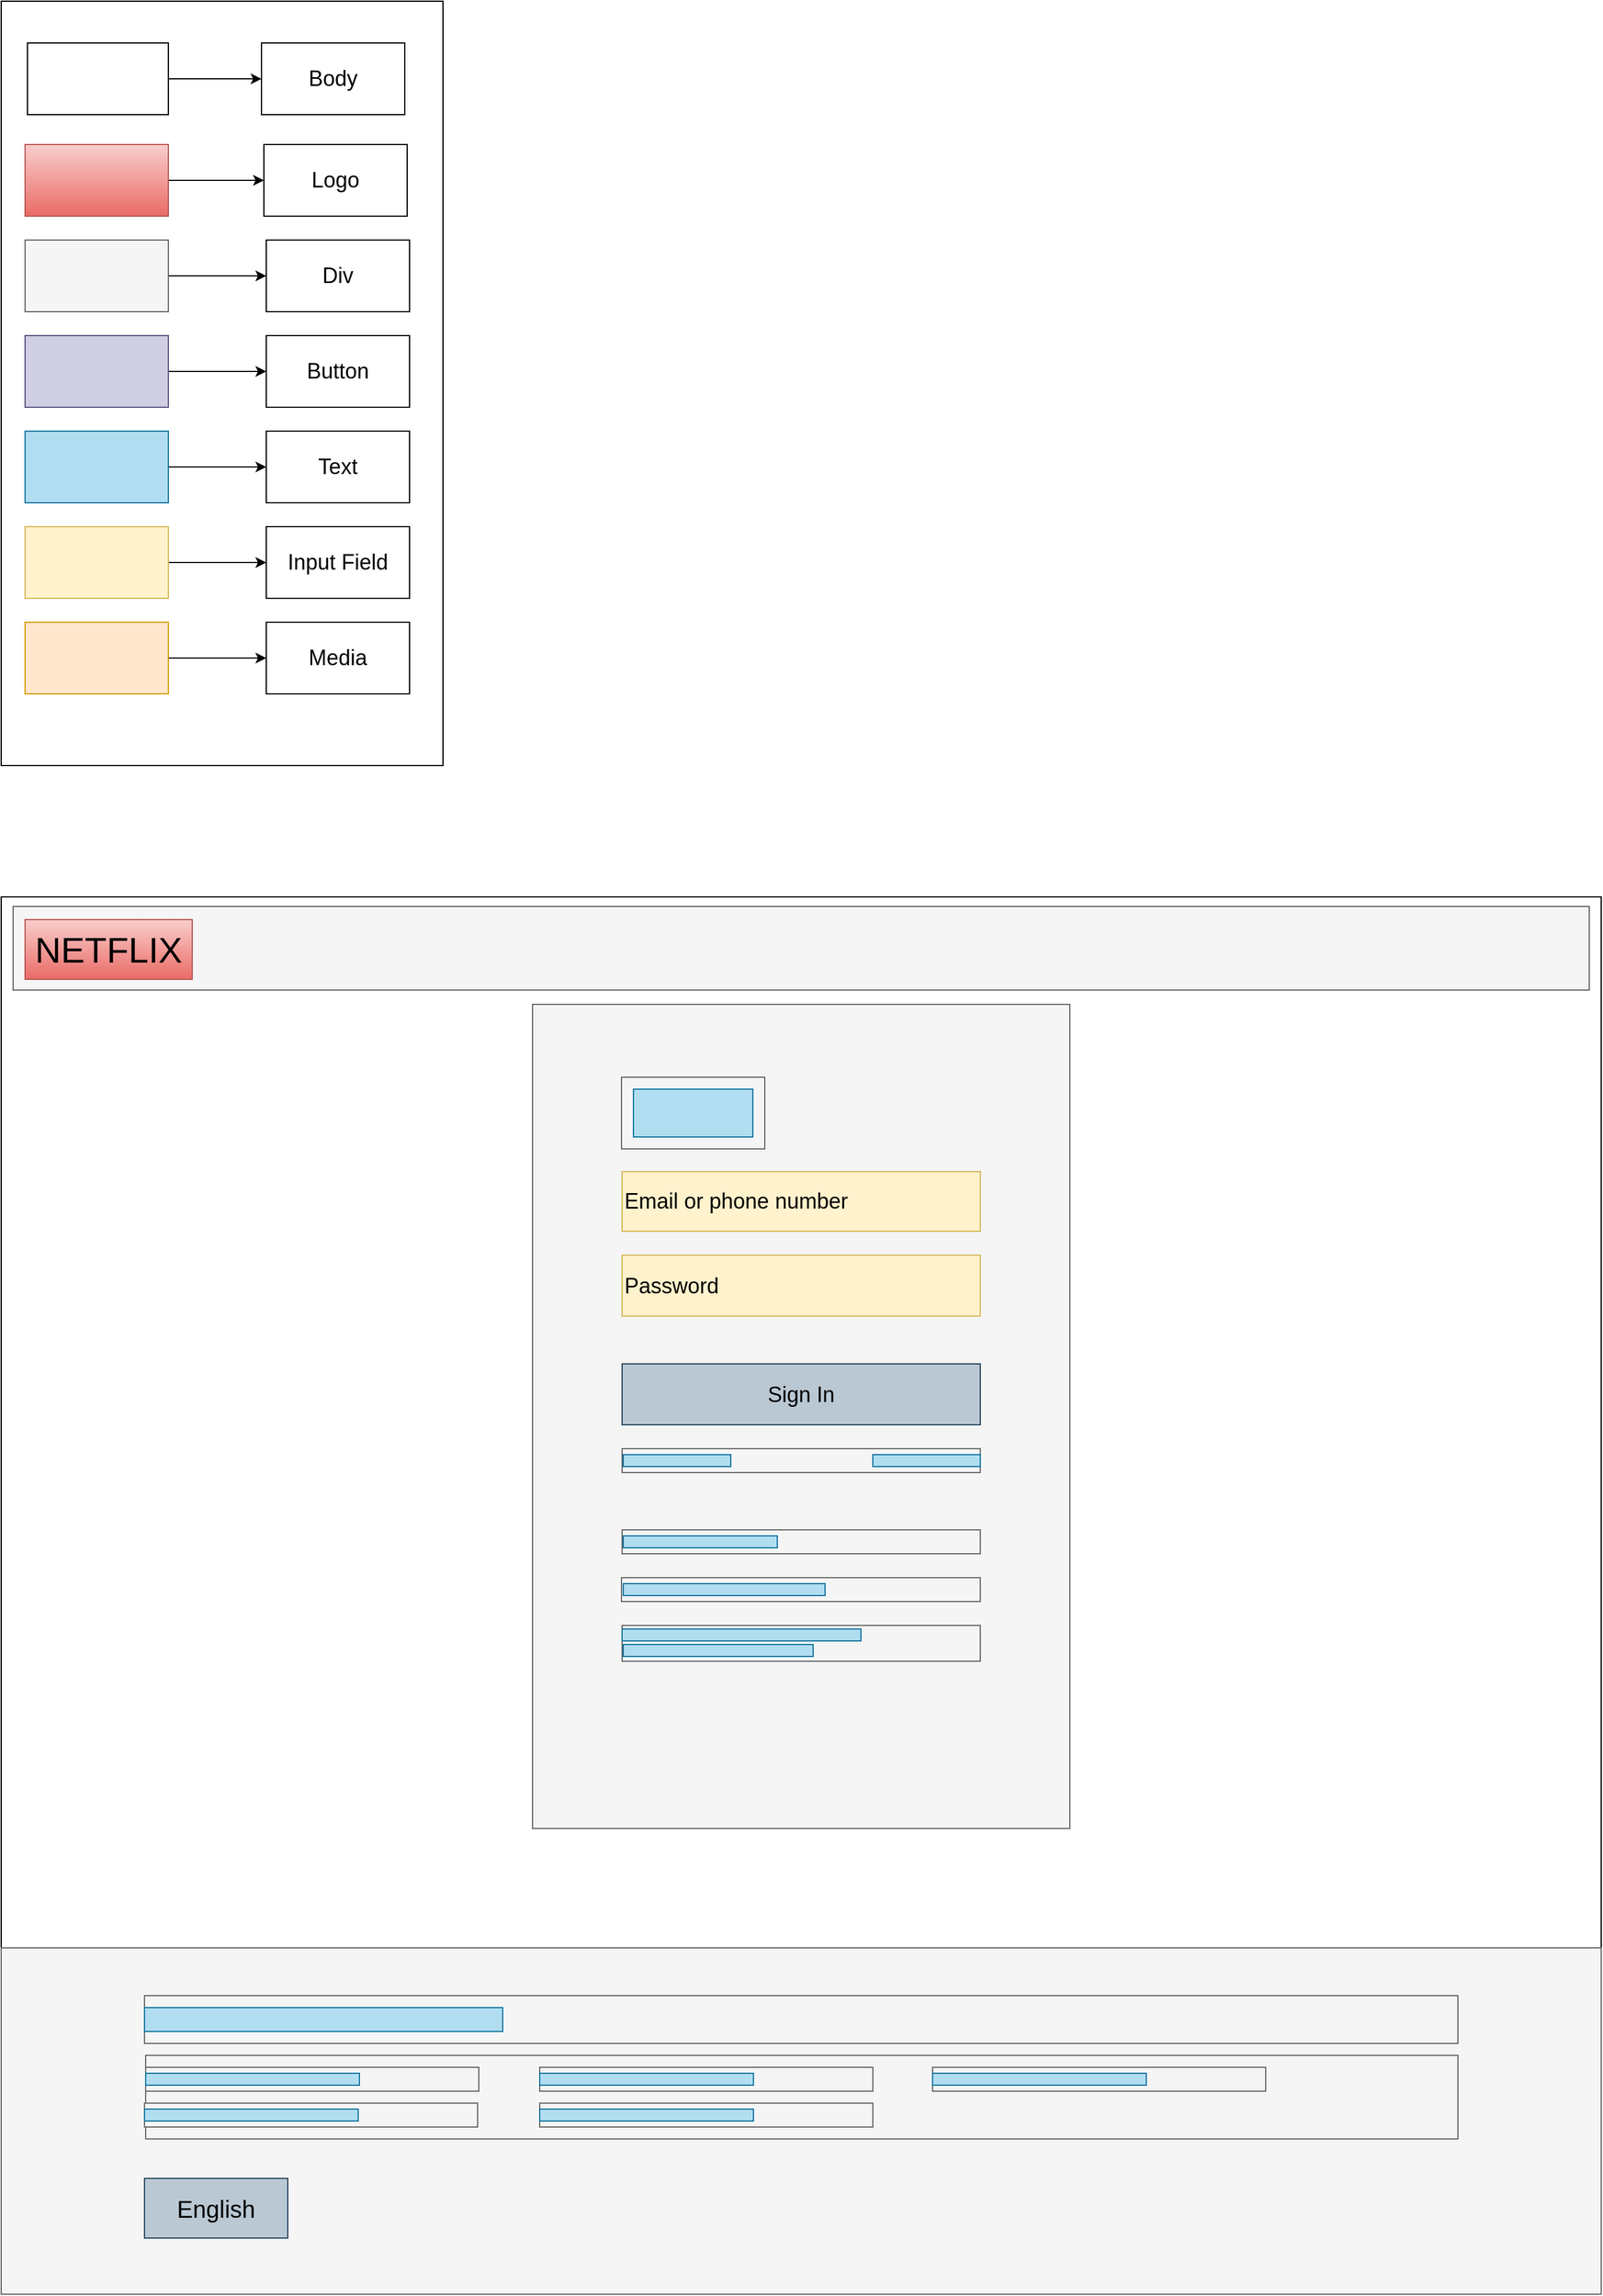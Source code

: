 <mxfile version="14.9.6" type="device"><diagram id="etJEK7x2E4yjvNQ2f7yJ" name="Page-1"><mxGraphModel dx="2380" dy="2524" grid="1" gridSize="10" guides="1" tooltips="1" connect="1" arrows="1" fold="1" page="1" pageScale="1" pageWidth="850" pageHeight="1100" math="0" shadow="0"><root><mxCell id="0"/><mxCell id="1" parent="0"/><mxCell id="lDqZAQGnZ4rHtFFNfH8--36" value="" style="rounded=0;whiteSpace=wrap;html=1;" parent="1" vertex="1"><mxGeometry x="100" y="130" width="1340" height="1110" as="geometry"/></mxCell><mxCell id="lDqZAQGnZ4rHtFFNfH8--2" value="" style="rounded=0;whiteSpace=wrap;html=1;fillColor=#f5f5f5;strokeColor=#666666;fontColor=#333333;" parent="1" vertex="1"><mxGeometry x="110" y="138" width="1320" height="70" as="geometry"/></mxCell><mxCell id="lDqZAQGnZ4rHtFFNfH8--3" value="&lt;font style=&quot;font-size: 30px&quot;&gt;NETFLIX&lt;/font&gt;" style="rounded=0;whiteSpace=wrap;html=1;gradientColor=#ea6b66;fillColor=#f8cecc;strokeColor=#b85450;" parent="1" vertex="1"><mxGeometry x="120" y="149" width="140" height="50" as="geometry"/></mxCell><mxCell id="lDqZAQGnZ4rHtFFNfH8--4" value="" style="rounded=0;whiteSpace=wrap;html=1;fillColor=#f5f5f5;strokeColor=#666666;fontColor=#333333;" parent="1" vertex="1"><mxGeometry x="545" y="220" width="450" height="690" as="geometry"/></mxCell><mxCell id="lDqZAQGnZ4rHtFFNfH8--15" value="&lt;font style=&quot;font-size: 18px&quot;&gt;Email or phone number&lt;/font&gt;" style="rounded=0;whiteSpace=wrap;html=1;align=left;fillColor=#fff2cc;strokeColor=#d6b656;" parent="1" vertex="1"><mxGeometry x="620" y="360" width="300" height="50" as="geometry"/></mxCell><mxCell id="lDqZAQGnZ4rHtFFNfH8--16" value="&lt;span style=&quot;font-size: 18px&quot;&gt;Password&lt;/span&gt;" style="rounded=0;whiteSpace=wrap;html=1;align=left;fillColor=#fff2cc;strokeColor=#d6b656;" parent="1" vertex="1"><mxGeometry x="620" y="430" width="300" height="51" as="geometry"/></mxCell><mxCell id="lDqZAQGnZ4rHtFFNfH8--18" value="&lt;div style=&quot;text-align: left&quot;&gt;&lt;span style=&quot;font-size: 18px&quot;&gt;Sign In&lt;/span&gt;&lt;/div&gt;" style="rounded=0;whiteSpace=wrap;html=1;fillColor=#bac8d3;strokeColor=#23445d;" parent="1" vertex="1"><mxGeometry x="620" y="521" width="300" height="51" as="geometry"/></mxCell><mxCell id="lDqZAQGnZ4rHtFFNfH8--21" value="" style="rounded=0;whiteSpace=wrap;html=1;fillColor=#f5f5f5;strokeColor=#666666;fontColor=#333333;" parent="1" vertex="1"><mxGeometry x="620" y="592" width="300" height="20" as="geometry"/></mxCell><mxCell id="lDqZAQGnZ4rHtFFNfH8--22" value="" style="rounded=0;whiteSpace=wrap;html=1;fillColor=#b1ddf0;strokeColor=#10739e;" parent="1" vertex="1"><mxGeometry x="621" y="597" width="90" height="10" as="geometry"/></mxCell><mxCell id="lDqZAQGnZ4rHtFFNfH8--24" value="" style="rounded=0;whiteSpace=wrap;html=1;fillColor=#f5f5f5;strokeColor=#666666;fontColor=#333333;" parent="1" vertex="1"><mxGeometry x="620" y="660" width="300" height="20" as="geometry"/></mxCell><mxCell id="lDqZAQGnZ4rHtFFNfH8--25" value="" style="rounded=0;whiteSpace=wrap;html=1;fillColor=#f5f5f5;strokeColor=#666666;fontColor=#333333;" parent="1" vertex="1"><mxGeometry x="619.5" y="700" width="300.5" height="20" as="geometry"/></mxCell><mxCell id="lDqZAQGnZ4rHtFFNfH8--27" value="" style="rounded=0;whiteSpace=wrap;html=1;fillColor=#f5f5f5;strokeColor=#666666;fontColor=#333333;" parent="1" vertex="1"><mxGeometry x="620" y="740" width="300" height="30" as="geometry"/></mxCell><mxCell id="lDqZAQGnZ4rHtFFNfH8--30" value="" style="rounded=0;whiteSpace=wrap;html=1;fillColor=#b1ddf0;strokeColor=#10739e;" parent="1" vertex="1"><mxGeometry x="830" y="597" width="90" height="10" as="geometry"/></mxCell><mxCell id="lDqZAQGnZ4rHtFFNfH8--31" value="" style="rounded=0;whiteSpace=wrap;html=1;fillColor=#b1ddf0;strokeColor=#10739e;" parent="1" vertex="1"><mxGeometry x="621" y="665" width="129" height="10" as="geometry"/></mxCell><mxCell id="lDqZAQGnZ4rHtFFNfH8--32" value="" style="rounded=0;whiteSpace=wrap;html=1;fillColor=#b1ddf0;strokeColor=#10739e;" parent="1" vertex="1"><mxGeometry x="621" y="705" width="169" height="10" as="geometry"/></mxCell><mxCell id="lDqZAQGnZ4rHtFFNfH8--33" value="" style="rounded=0;whiteSpace=wrap;html=1;fillColor=#b1ddf0;strokeColor=#10739e;" parent="1" vertex="1"><mxGeometry x="620" y="743" width="200" height="10" as="geometry"/></mxCell><mxCell id="lDqZAQGnZ4rHtFFNfH8--34" value="" style="rounded=0;whiteSpace=wrap;html=1;fillColor=#b1ddf0;strokeColor=#10739e;" parent="1" vertex="1"><mxGeometry x="621" y="756" width="159" height="10" as="geometry"/></mxCell><mxCell id="lDqZAQGnZ4rHtFFNfH8--37" value="" style="rounded=0;whiteSpace=wrap;html=1;fillColor=#f5f5f5;strokeColor=#666666;fontColor=#333333;" parent="1" vertex="1"><mxGeometry x="100" y="1010" width="1340" height="290" as="geometry"/></mxCell><mxCell id="lDqZAQGnZ4rHtFFNfH8--41" value="" style="rounded=0;whiteSpace=wrap;html=1;fillColor=#f5f5f5;strokeColor=#666666;fontColor=#333333;" parent="1" vertex="1"><mxGeometry x="220" y="1050" width="1100" height="40" as="geometry"/></mxCell><mxCell id="lDqZAQGnZ4rHtFFNfH8--42" value="" style="rounded=0;whiteSpace=wrap;html=1;fillColor=#b1ddf0;strokeColor=#10739e;" parent="1" vertex="1"><mxGeometry x="220" y="1060" width="300" height="20" as="geometry"/></mxCell><mxCell id="lDqZAQGnZ4rHtFFNfH8--43" value="&lt;font style=&quot;font-size: 20px&quot;&gt;English&lt;/font&gt;" style="rounded=0;whiteSpace=wrap;html=1;fillColor=#bac8d3;strokeColor=#23445d;" parent="1" vertex="1"><mxGeometry x="220" y="1203" width="120" height="50" as="geometry"/></mxCell><mxCell id="lDqZAQGnZ4rHtFFNfH8--45" value="" style="rounded=0;whiteSpace=wrap;html=1;fillColor=#f5f5f5;strokeColor=#666666;fontColor=#333333;" parent="1" vertex="1"><mxGeometry x="221" y="1100" width="1099" height="70" as="geometry"/></mxCell><mxCell id="tVVIQh_39S3Lyfxt7j7n-1" value="" style="rounded=0;whiteSpace=wrap;html=1;strokeColor=#000000;gradientColor=none;" vertex="1" parent="1"><mxGeometry x="100" y="-620" width="370" height="640" as="geometry"/></mxCell><mxCell id="tVVIQh_39S3Lyfxt7j7n-2" style="edgeStyle=orthogonalEdgeStyle;rounded=0;orthogonalLoop=1;jettySize=auto;html=1;" edge="1" parent="1" source="tVVIQh_39S3Lyfxt7j7n-3" target="tVVIQh_39S3Lyfxt7j7n-14"><mxGeometry relative="1" as="geometry"/></mxCell><mxCell id="tVVIQh_39S3Lyfxt7j7n-3" value="" style="rounded=0;whiteSpace=wrap;html=1;strokeColor=#b85450;gradientColor=#ea6b66;fillColor=#f8cecc;" vertex="1" parent="1"><mxGeometry x="120" y="-500" width="120" height="60" as="geometry"/></mxCell><mxCell id="tVVIQh_39S3Lyfxt7j7n-4" style="edgeStyle=orthogonalEdgeStyle;rounded=0;orthogonalLoop=1;jettySize=auto;html=1;" edge="1" parent="1" source="tVVIQh_39S3Lyfxt7j7n-5" target="tVVIQh_39S3Lyfxt7j7n-15"><mxGeometry relative="1" as="geometry"/></mxCell><mxCell id="tVVIQh_39S3Lyfxt7j7n-5" value="" style="rounded=0;whiteSpace=wrap;html=1;strokeColor=#666666;fillColor=#f5f5f5;fontColor=#333333;" vertex="1" parent="1"><mxGeometry x="120" y="-420" width="120" height="60" as="geometry"/></mxCell><mxCell id="tVVIQh_39S3Lyfxt7j7n-6" style="edgeStyle=orthogonalEdgeStyle;rounded=0;orthogonalLoop=1;jettySize=auto;html=1;entryX=0;entryY=0.5;entryDx=0;entryDy=0;" edge="1" parent="1" source="tVVIQh_39S3Lyfxt7j7n-7" target="tVVIQh_39S3Lyfxt7j7n-16"><mxGeometry relative="1" as="geometry"/></mxCell><mxCell id="tVVIQh_39S3Lyfxt7j7n-7" value="" style="rounded=0;whiteSpace=wrap;html=1;strokeColor=#56517e;fillColor=#d0cee2;" vertex="1" parent="1"><mxGeometry x="120" y="-340" width="120" height="60" as="geometry"/></mxCell><mxCell id="tVVIQh_39S3Lyfxt7j7n-8" style="edgeStyle=orthogonalEdgeStyle;rounded=0;orthogonalLoop=1;jettySize=auto;html=1;entryX=0;entryY=0.5;entryDx=0;entryDy=0;" edge="1" parent="1" source="tVVIQh_39S3Lyfxt7j7n-9" target="tVVIQh_39S3Lyfxt7j7n-17"><mxGeometry relative="1" as="geometry"/></mxCell><mxCell id="tVVIQh_39S3Lyfxt7j7n-9" value="" style="rounded=0;whiteSpace=wrap;html=1;strokeColor=#10739e;fillColor=#b1ddf0;" vertex="1" parent="1"><mxGeometry x="120" y="-260" width="120" height="60" as="geometry"/></mxCell><mxCell id="tVVIQh_39S3Lyfxt7j7n-10" style="edgeStyle=orthogonalEdgeStyle;rounded=0;orthogonalLoop=1;jettySize=auto;html=1;" edge="1" parent="1" source="tVVIQh_39S3Lyfxt7j7n-11" target="tVVIQh_39S3Lyfxt7j7n-18"><mxGeometry relative="1" as="geometry"/></mxCell><mxCell id="tVVIQh_39S3Lyfxt7j7n-11" value="" style="rounded=0;whiteSpace=wrap;html=1;strokeColor=#d6b656;fillColor=#fff2cc;" vertex="1" parent="1"><mxGeometry x="120" y="-180" width="120" height="60" as="geometry"/></mxCell><mxCell id="tVVIQh_39S3Lyfxt7j7n-12" style="edgeStyle=orthogonalEdgeStyle;rounded=0;orthogonalLoop=1;jettySize=auto;html=1;" edge="1" parent="1" source="tVVIQh_39S3Lyfxt7j7n-13" target="tVVIQh_39S3Lyfxt7j7n-19"><mxGeometry relative="1" as="geometry"/></mxCell><mxCell id="tVVIQh_39S3Lyfxt7j7n-13" value="" style="rounded=0;whiteSpace=wrap;html=1;strokeColor=#d79b00;fillColor=#ffe6cc;" vertex="1" parent="1"><mxGeometry x="120" y="-100" width="120" height="60" as="geometry"/></mxCell><mxCell id="tVVIQh_39S3Lyfxt7j7n-14" value="&lt;font style=&quot;font-size: 18px&quot;&gt;Logo&lt;/font&gt;" style="rounded=0;whiteSpace=wrap;html=1;strokeColor=#000000;gradientColor=none;" vertex="1" parent="1"><mxGeometry x="320" y="-500" width="120" height="60" as="geometry"/></mxCell><mxCell id="tVVIQh_39S3Lyfxt7j7n-15" value="&lt;span style=&quot;font-size: 18px&quot;&gt;Div&lt;/span&gt;" style="rounded=0;whiteSpace=wrap;html=1;strokeColor=#000000;gradientColor=none;" vertex="1" parent="1"><mxGeometry x="322" y="-420" width="120" height="60" as="geometry"/></mxCell><mxCell id="tVVIQh_39S3Lyfxt7j7n-16" value="&lt;span style=&quot;font-size: 18px&quot;&gt;Button&lt;/span&gt;" style="rounded=0;whiteSpace=wrap;html=1;strokeColor=#000000;gradientColor=none;" vertex="1" parent="1"><mxGeometry x="322" y="-340" width="120" height="60" as="geometry"/></mxCell><mxCell id="tVVIQh_39S3Lyfxt7j7n-17" value="&lt;span style=&quot;font-size: 18px&quot;&gt;Text&lt;/span&gt;" style="rounded=0;whiteSpace=wrap;html=1;strokeColor=#000000;gradientColor=none;" vertex="1" parent="1"><mxGeometry x="322" y="-260" width="120" height="60" as="geometry"/></mxCell><mxCell id="tVVIQh_39S3Lyfxt7j7n-18" value="&lt;span style=&quot;font-size: 18px&quot;&gt;Input Field&lt;/span&gt;" style="rounded=0;whiteSpace=wrap;html=1;strokeColor=#000000;gradientColor=none;" vertex="1" parent="1"><mxGeometry x="322" y="-180" width="120" height="60" as="geometry"/></mxCell><mxCell id="tVVIQh_39S3Lyfxt7j7n-19" value="&lt;span style=&quot;font-size: 18px&quot;&gt;Media&lt;/span&gt;" style="rounded=0;whiteSpace=wrap;html=1;strokeColor=#000000;gradientColor=none;" vertex="1" parent="1"><mxGeometry x="322" y="-100" width="120" height="60" as="geometry"/></mxCell><mxCell id="tVVIQh_39S3Lyfxt7j7n-21" value="" style="rounded=0;whiteSpace=wrap;html=1;fillColor=#f5f5f5;strokeColor=#666666;fontColor=#333333;" vertex="1" parent="1"><mxGeometry x="619.5" y="281" width="120" height="60" as="geometry"/></mxCell><mxCell id="tVVIQh_39S3Lyfxt7j7n-22" value="" style="rounded=0;whiteSpace=wrap;html=1;fillColor=#b1ddf0;strokeColor=#10739e;" vertex="1" parent="1"><mxGeometry x="629.5" y="291" width="100" height="40" as="geometry"/></mxCell><mxCell id="tVVIQh_39S3Lyfxt7j7n-23" value="" style="rounded=0;whiteSpace=wrap;html=1;fillColor=#f5f5f5;strokeColor=#666666;fontColor=#333333;" vertex="1" parent="1"><mxGeometry x="221" y="1110" width="279" height="20" as="geometry"/></mxCell><mxCell id="tVVIQh_39S3Lyfxt7j7n-25" value="" style="rounded=0;whiteSpace=wrap;html=1;fillColor=#b1ddf0;strokeColor=#10739e;" vertex="1" parent="1"><mxGeometry x="221" y="1115" width="179" height="10" as="geometry"/></mxCell><mxCell id="tVVIQh_39S3Lyfxt7j7n-26" value="" style="rounded=0;whiteSpace=wrap;html=1;fillColor=#f5f5f5;strokeColor=#666666;fontColor=#333333;" vertex="1" parent="1"><mxGeometry x="551" y="1110" width="279" height="20" as="geometry"/></mxCell><mxCell id="tVVIQh_39S3Lyfxt7j7n-27" value="" style="rounded=0;whiteSpace=wrap;html=1;fillColor=#b1ddf0;strokeColor=#10739e;" vertex="1" parent="1"><mxGeometry x="551" y="1115" width="179" height="10" as="geometry"/></mxCell><mxCell id="tVVIQh_39S3Lyfxt7j7n-28" value="" style="rounded=0;whiteSpace=wrap;html=1;fillColor=#f5f5f5;strokeColor=#666666;fontColor=#333333;" vertex="1" parent="1"><mxGeometry x="880" y="1110" width="279" height="20" as="geometry"/></mxCell><mxCell id="tVVIQh_39S3Lyfxt7j7n-29" value="" style="rounded=0;whiteSpace=wrap;html=1;fillColor=#b1ddf0;strokeColor=#10739e;" vertex="1" parent="1"><mxGeometry x="880" y="1115" width="179" height="10" as="geometry"/></mxCell><mxCell id="tVVIQh_39S3Lyfxt7j7n-30" value="" style="rounded=0;whiteSpace=wrap;html=1;fillColor=#f5f5f5;strokeColor=#666666;fontColor=#333333;" vertex="1" parent="1"><mxGeometry x="220" y="1140" width="279" height="20" as="geometry"/></mxCell><mxCell id="tVVIQh_39S3Lyfxt7j7n-31" value="" style="rounded=0;whiteSpace=wrap;html=1;fillColor=#b1ddf0;strokeColor=#10739e;" vertex="1" parent="1"><mxGeometry x="220" y="1145" width="179" height="10" as="geometry"/></mxCell><mxCell id="tVVIQh_39S3Lyfxt7j7n-32" value="" style="rounded=0;whiteSpace=wrap;html=1;fillColor=#f5f5f5;strokeColor=#666666;fontColor=#333333;" vertex="1" parent="1"><mxGeometry x="551" y="1140" width="279" height="20" as="geometry"/></mxCell><mxCell id="tVVIQh_39S3Lyfxt7j7n-33" value="" style="rounded=0;whiteSpace=wrap;html=1;fillColor=#b1ddf0;strokeColor=#10739e;" vertex="1" parent="1"><mxGeometry x="551" y="1145" width="179" height="10" as="geometry"/></mxCell><mxCell id="tVVIQh_39S3Lyfxt7j7n-36" style="edgeStyle=orthogonalEdgeStyle;rounded=0;orthogonalLoop=1;jettySize=auto;html=1;entryX=0;entryY=0.5;entryDx=0;entryDy=0;" edge="1" parent="1" source="tVVIQh_39S3Lyfxt7j7n-34" target="tVVIQh_39S3Lyfxt7j7n-35"><mxGeometry relative="1" as="geometry"/></mxCell><mxCell id="tVVIQh_39S3Lyfxt7j7n-34" value="" style="rounded=0;whiteSpace=wrap;html=1;" vertex="1" parent="1"><mxGeometry x="122" y="-585" width="118" height="60" as="geometry"/></mxCell><mxCell id="tVVIQh_39S3Lyfxt7j7n-35" value="&lt;span style=&quot;font-size: 18px&quot;&gt;Body&lt;/span&gt;" style="rounded=0;whiteSpace=wrap;html=1;strokeColor=#000000;gradientColor=none;" vertex="1" parent="1"><mxGeometry x="318" y="-585" width="120" height="60" as="geometry"/></mxCell></root></mxGraphModel></diagram></mxfile>